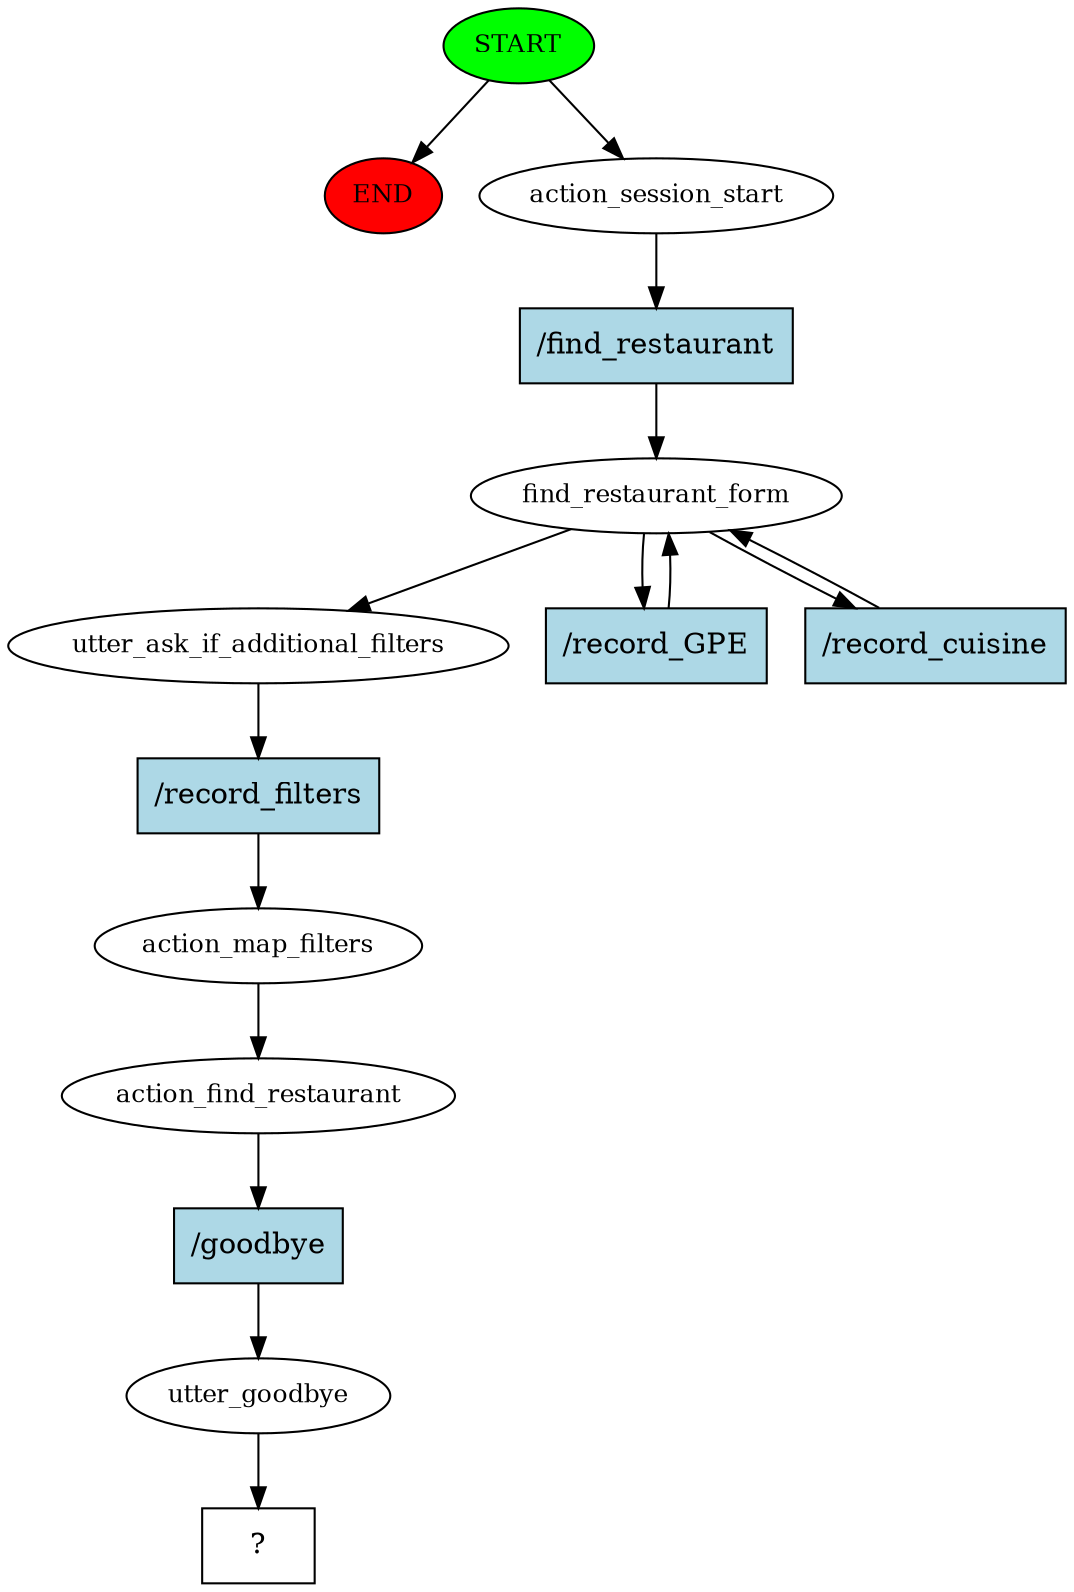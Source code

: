 digraph  {
0 [class="start active", fillcolor=green, fontsize=12, label=START, style=filled];
"-1" [class=end, fillcolor=red, fontsize=12, label=END, style=filled];
1 [class=active, fontsize=12, label=action_session_start];
2 [class=active, fontsize=12, label=find_restaurant_form];
5 [class=active, fontsize=12, label=utter_ask_if_additional_filters];
6 [class=active, fontsize=12, label=action_map_filters];
7 [class=active, fontsize=12, label=action_find_restaurant];
8 [class=active, fontsize=12, label=utter_goodbye];
9 [class="intent dashed active", label="  ?  ", shape=rect];
10 [class="intent active", fillcolor=lightblue, label="/find_restaurant", shape=rect, style=filled];
11 [class="intent active", fillcolor=lightblue, label="/record_GPE", shape=rect, style=filled];
12 [class="intent active", fillcolor=lightblue, label="/record_cuisine", shape=rect, style=filled];
13 [class="intent active", fillcolor=lightblue, label="/record_filters", shape=rect, style=filled];
14 [class="intent active", fillcolor=lightblue, label="/goodbye", shape=rect, style=filled];
0 -> "-1"  [class="", key=NONE, label=""];
0 -> 1  [class=active, key=NONE, label=""];
1 -> 10  [class=active, key=0];
2 -> 5  [class=active, key=NONE, label=""];
2 -> 11  [class=active, key=0];
2 -> 12  [class=active, key=0];
5 -> 13  [class=active, key=0];
6 -> 7  [class=active, key=NONE, label=""];
7 -> 14  [class=active, key=0];
8 -> 9  [class=active, key=NONE, label=""];
10 -> 2  [class=active, key=0];
11 -> 2  [class=active, key=0];
12 -> 2  [class=active, key=0];
13 -> 6  [class=active, key=0];
14 -> 8  [class=active, key=0];
}

